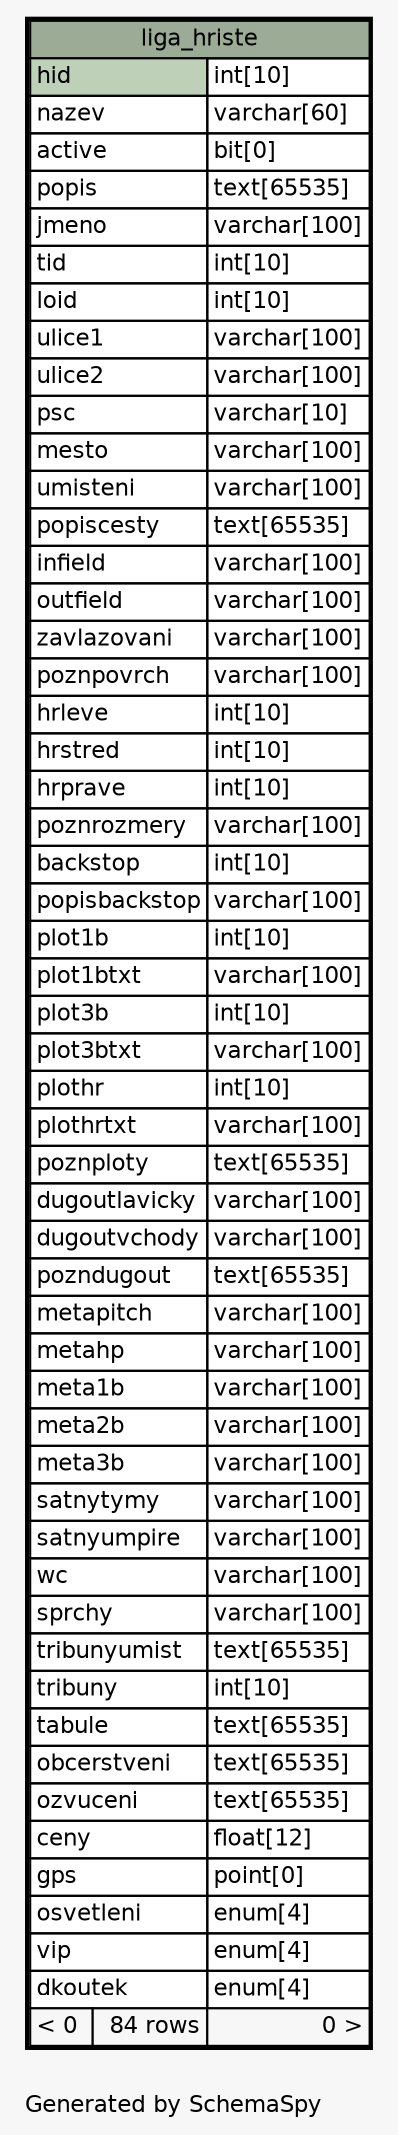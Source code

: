 // dot 2.38.0 on Mac OS X 10.9.4
// SchemaSpy rev 590
digraph "oneDegreeRelationshipsDiagram" {
  graph [
    rankdir="RL"
    bgcolor="#f7f7f7"
    label="\nGenerated by SchemaSpy"
    labeljust="l"
    nodesep="0.18"
    ranksep="0.46"
    fontname="Helvetica"
    fontsize="11"
  ];
  node [
    fontname="Helvetica"
    fontsize="11"
    shape="plaintext"
  ];
  edge [
    arrowsize="0.8"
  ];
  "liga_hriste" [
    label=<
    <TABLE BORDER="2" CELLBORDER="1" CELLSPACING="0" BGCOLOR="#ffffff">
      <TR><TD COLSPAN="3" BGCOLOR="#9bab96" ALIGN="CENTER">liga_hriste</TD></TR>
      <TR><TD PORT="hid" COLSPAN="2" BGCOLOR="#bed1b8" ALIGN="LEFT">hid</TD><TD PORT="hid.type" ALIGN="LEFT">int[10]</TD></TR>
      <TR><TD PORT="nazev" COLSPAN="2" ALIGN="LEFT">nazev</TD><TD PORT="nazev.type" ALIGN="LEFT">varchar[60]</TD></TR>
      <TR><TD PORT="active" COLSPAN="2" ALIGN="LEFT">active</TD><TD PORT="active.type" ALIGN="LEFT">bit[0]</TD></TR>
      <TR><TD PORT="popis" COLSPAN="2" ALIGN="LEFT">popis</TD><TD PORT="popis.type" ALIGN="LEFT">text[65535]</TD></TR>
      <TR><TD PORT="jmeno" COLSPAN="2" ALIGN="LEFT">jmeno</TD><TD PORT="jmeno.type" ALIGN="LEFT">varchar[100]</TD></TR>
      <TR><TD PORT="tid" COLSPAN="2" ALIGN="LEFT">tid</TD><TD PORT="tid.type" ALIGN="LEFT">int[10]</TD></TR>
      <TR><TD PORT="loid" COLSPAN="2" ALIGN="LEFT">loid</TD><TD PORT="loid.type" ALIGN="LEFT">int[10]</TD></TR>
      <TR><TD PORT="ulice1" COLSPAN="2" ALIGN="LEFT">ulice1</TD><TD PORT="ulice1.type" ALIGN="LEFT">varchar[100]</TD></TR>
      <TR><TD PORT="ulice2" COLSPAN="2" ALIGN="LEFT">ulice2</TD><TD PORT="ulice2.type" ALIGN="LEFT">varchar[100]</TD></TR>
      <TR><TD PORT="psc" COLSPAN="2" ALIGN="LEFT">psc</TD><TD PORT="psc.type" ALIGN="LEFT">varchar[10]</TD></TR>
      <TR><TD PORT="mesto" COLSPAN="2" ALIGN="LEFT">mesto</TD><TD PORT="mesto.type" ALIGN="LEFT">varchar[100]</TD></TR>
      <TR><TD PORT="umisteni" COLSPAN="2" ALIGN="LEFT">umisteni</TD><TD PORT="umisteni.type" ALIGN="LEFT">varchar[100]</TD></TR>
      <TR><TD PORT="popiscesty" COLSPAN="2" ALIGN="LEFT">popiscesty</TD><TD PORT="popiscesty.type" ALIGN="LEFT">text[65535]</TD></TR>
      <TR><TD PORT="infield" COLSPAN="2" ALIGN="LEFT">infield</TD><TD PORT="infield.type" ALIGN="LEFT">varchar[100]</TD></TR>
      <TR><TD PORT="outfield" COLSPAN="2" ALIGN="LEFT">outfield</TD><TD PORT="outfield.type" ALIGN="LEFT">varchar[100]</TD></TR>
      <TR><TD PORT="zavlazovani" COLSPAN="2" ALIGN="LEFT">zavlazovani</TD><TD PORT="zavlazovani.type" ALIGN="LEFT">varchar[100]</TD></TR>
      <TR><TD PORT="poznpovrch" COLSPAN="2" ALIGN="LEFT">poznpovrch</TD><TD PORT="poznpovrch.type" ALIGN="LEFT">varchar[100]</TD></TR>
      <TR><TD PORT="hrleve" COLSPAN="2" ALIGN="LEFT">hrleve</TD><TD PORT="hrleve.type" ALIGN="LEFT">int[10]</TD></TR>
      <TR><TD PORT="hrstred" COLSPAN="2" ALIGN="LEFT">hrstred</TD><TD PORT="hrstred.type" ALIGN="LEFT">int[10]</TD></TR>
      <TR><TD PORT="hrprave" COLSPAN="2" ALIGN="LEFT">hrprave</TD><TD PORT="hrprave.type" ALIGN="LEFT">int[10]</TD></TR>
      <TR><TD PORT="poznrozmery" COLSPAN="2" ALIGN="LEFT">poznrozmery</TD><TD PORT="poznrozmery.type" ALIGN="LEFT">varchar[100]</TD></TR>
      <TR><TD PORT="backstop" COLSPAN="2" ALIGN="LEFT">backstop</TD><TD PORT="backstop.type" ALIGN="LEFT">int[10]</TD></TR>
      <TR><TD PORT="popisbackstop" COLSPAN="2" ALIGN="LEFT">popisbackstop</TD><TD PORT="popisbackstop.type" ALIGN="LEFT">varchar[100]</TD></TR>
      <TR><TD PORT="plot1b" COLSPAN="2" ALIGN="LEFT">plot1b</TD><TD PORT="plot1b.type" ALIGN="LEFT">int[10]</TD></TR>
      <TR><TD PORT="plot1btxt" COLSPAN="2" ALIGN="LEFT">plot1btxt</TD><TD PORT="plot1btxt.type" ALIGN="LEFT">varchar[100]</TD></TR>
      <TR><TD PORT="plot3b" COLSPAN="2" ALIGN="LEFT">plot3b</TD><TD PORT="plot3b.type" ALIGN="LEFT">int[10]</TD></TR>
      <TR><TD PORT="plot3btxt" COLSPAN="2" ALIGN="LEFT">plot3btxt</TD><TD PORT="plot3btxt.type" ALIGN="LEFT">varchar[100]</TD></TR>
      <TR><TD PORT="plothr" COLSPAN="2" ALIGN="LEFT">plothr</TD><TD PORT="plothr.type" ALIGN="LEFT">int[10]</TD></TR>
      <TR><TD PORT="plothrtxt" COLSPAN="2" ALIGN="LEFT">plothrtxt</TD><TD PORT="plothrtxt.type" ALIGN="LEFT">varchar[100]</TD></TR>
      <TR><TD PORT="poznploty" COLSPAN="2" ALIGN="LEFT">poznploty</TD><TD PORT="poznploty.type" ALIGN="LEFT">text[65535]</TD></TR>
      <TR><TD PORT="dugoutlavicky" COLSPAN="2" ALIGN="LEFT">dugoutlavicky</TD><TD PORT="dugoutlavicky.type" ALIGN="LEFT">varchar[100]</TD></TR>
      <TR><TD PORT="dugoutvchody" COLSPAN="2" ALIGN="LEFT">dugoutvchody</TD><TD PORT="dugoutvchody.type" ALIGN="LEFT">varchar[100]</TD></TR>
      <TR><TD PORT="pozndugout" COLSPAN="2" ALIGN="LEFT">pozndugout</TD><TD PORT="pozndugout.type" ALIGN="LEFT">text[65535]</TD></TR>
      <TR><TD PORT="metapitch" COLSPAN="2" ALIGN="LEFT">metapitch</TD><TD PORT="metapitch.type" ALIGN="LEFT">varchar[100]</TD></TR>
      <TR><TD PORT="metahp" COLSPAN="2" ALIGN="LEFT">metahp</TD><TD PORT="metahp.type" ALIGN="LEFT">varchar[100]</TD></TR>
      <TR><TD PORT="meta1b" COLSPAN="2" ALIGN="LEFT">meta1b</TD><TD PORT="meta1b.type" ALIGN="LEFT">varchar[100]</TD></TR>
      <TR><TD PORT="meta2b" COLSPAN="2" ALIGN="LEFT">meta2b</TD><TD PORT="meta2b.type" ALIGN="LEFT">varchar[100]</TD></TR>
      <TR><TD PORT="meta3b" COLSPAN="2" ALIGN="LEFT">meta3b</TD><TD PORT="meta3b.type" ALIGN="LEFT">varchar[100]</TD></TR>
      <TR><TD PORT="satnytymy" COLSPAN="2" ALIGN="LEFT">satnytymy</TD><TD PORT="satnytymy.type" ALIGN="LEFT">varchar[100]</TD></TR>
      <TR><TD PORT="satnyumpire" COLSPAN="2" ALIGN="LEFT">satnyumpire</TD><TD PORT="satnyumpire.type" ALIGN="LEFT">varchar[100]</TD></TR>
      <TR><TD PORT="wc" COLSPAN="2" ALIGN="LEFT">wc</TD><TD PORT="wc.type" ALIGN="LEFT">varchar[100]</TD></TR>
      <TR><TD PORT="sprchy" COLSPAN="2" ALIGN="LEFT">sprchy</TD><TD PORT="sprchy.type" ALIGN="LEFT">varchar[100]</TD></TR>
      <TR><TD PORT="tribunyumist" COLSPAN="2" ALIGN="LEFT">tribunyumist</TD><TD PORT="tribunyumist.type" ALIGN="LEFT">text[65535]</TD></TR>
      <TR><TD PORT="tribuny" COLSPAN="2" ALIGN="LEFT">tribuny</TD><TD PORT="tribuny.type" ALIGN="LEFT">int[10]</TD></TR>
      <TR><TD PORT="tabule" COLSPAN="2" ALIGN="LEFT">tabule</TD><TD PORT="tabule.type" ALIGN="LEFT">text[65535]</TD></TR>
      <TR><TD PORT="obcerstveni" COLSPAN="2" ALIGN="LEFT">obcerstveni</TD><TD PORT="obcerstveni.type" ALIGN="LEFT">text[65535]</TD></TR>
      <TR><TD PORT="ozvuceni" COLSPAN="2" ALIGN="LEFT">ozvuceni</TD><TD PORT="ozvuceni.type" ALIGN="LEFT">text[65535]</TD></TR>
      <TR><TD PORT="ceny" COLSPAN="2" ALIGN="LEFT">ceny</TD><TD PORT="ceny.type" ALIGN="LEFT">float[12]</TD></TR>
      <TR><TD PORT="gps" COLSPAN="2" ALIGN="LEFT">gps</TD><TD PORT="gps.type" ALIGN="LEFT">point[0]</TD></TR>
      <TR><TD PORT="osvetleni" COLSPAN="2" ALIGN="LEFT">osvetleni</TD><TD PORT="osvetleni.type" ALIGN="LEFT">enum[4]</TD></TR>
      <TR><TD PORT="vip" COLSPAN="2" ALIGN="LEFT">vip</TD><TD PORT="vip.type" ALIGN="LEFT">enum[4]</TD></TR>
      <TR><TD PORT="dkoutek" COLSPAN="2" ALIGN="LEFT">dkoutek</TD><TD PORT="dkoutek.type" ALIGN="LEFT">enum[4]</TD></TR>
      <TR><TD ALIGN="LEFT" BGCOLOR="#f7f7f7">&lt; 0</TD><TD ALIGN="RIGHT" BGCOLOR="#f7f7f7">84 rows</TD><TD ALIGN="RIGHT" BGCOLOR="#f7f7f7">0 &gt;</TD></TR>
    </TABLE>>
    URL="liga_hriste.html"
    tooltip="liga_hriste"
  ];
}
